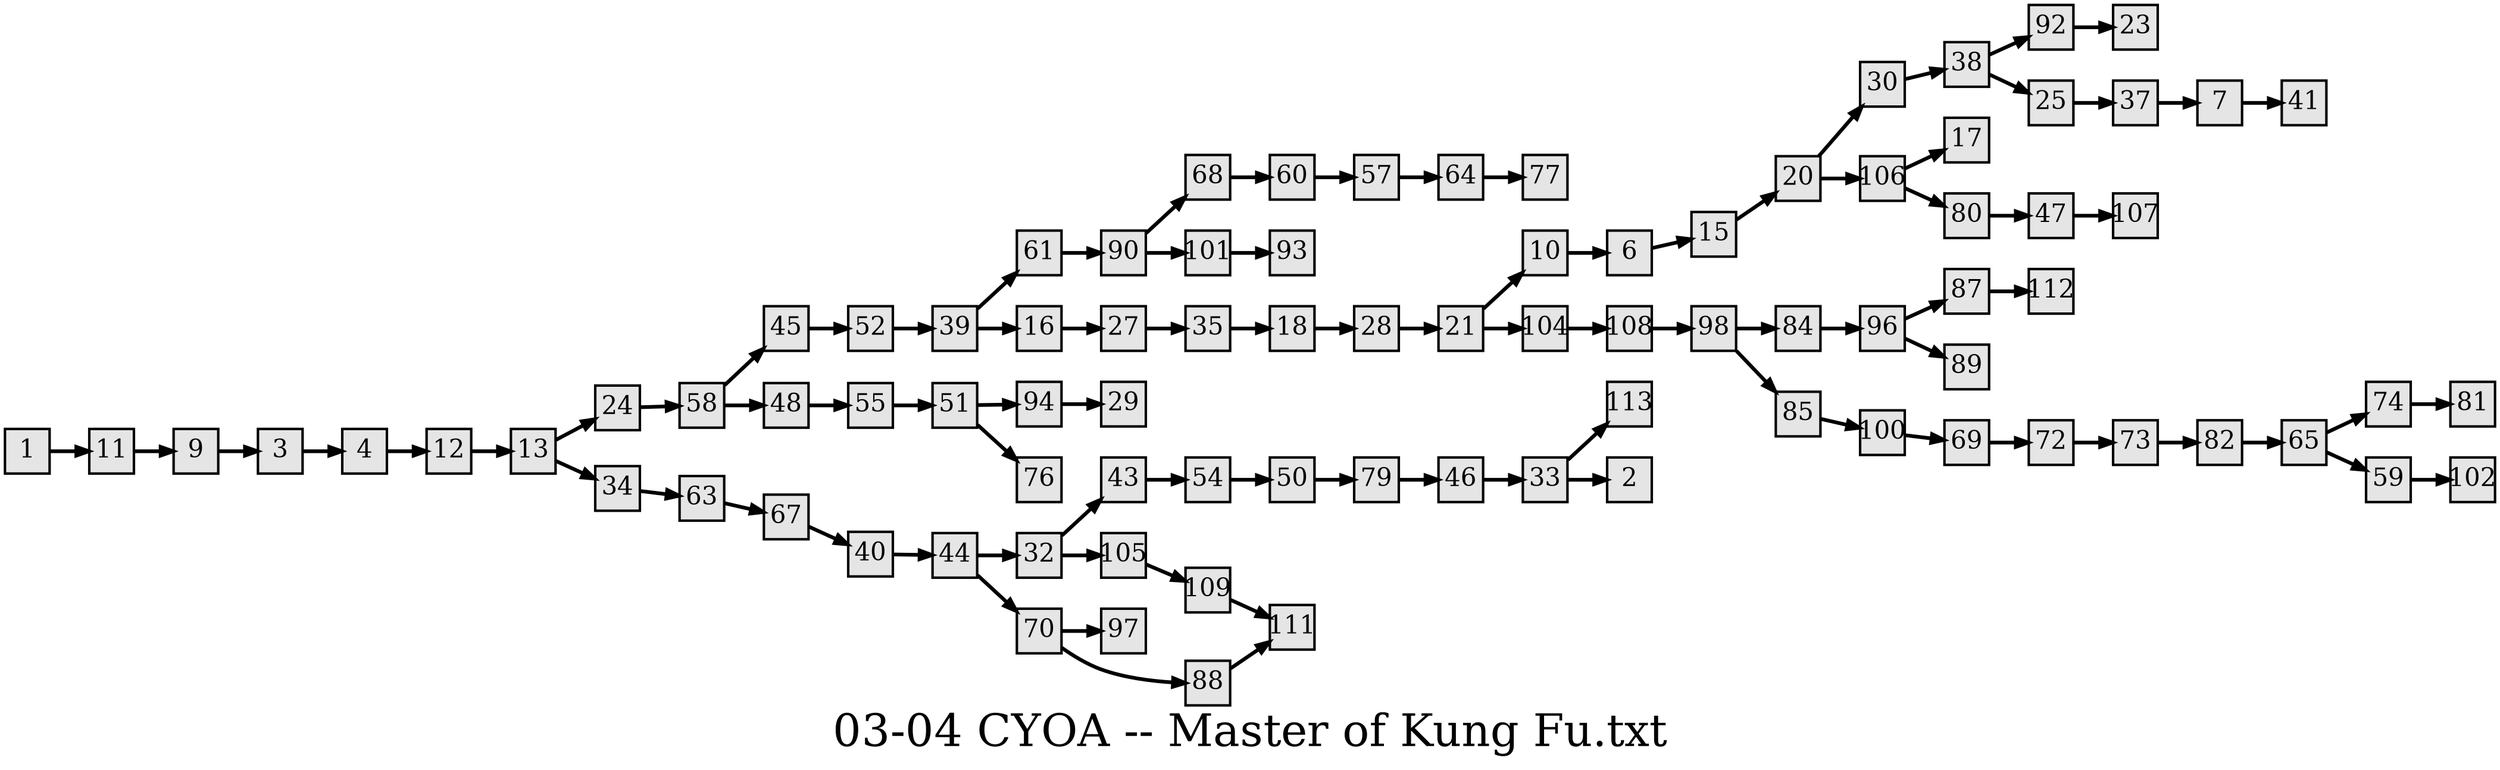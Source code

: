 digraph g{
  graph [ label="03-04 CYOA -- Master of Kung Fu.txt" rankdir=LR, ordering=out, fontsize=36, nodesep="0.35", ranksep="0.45"];
  node  [shape=rect, penwidth=2, fontsize=20, style=filled, fillcolor=grey90, margin="0,0", labelfloat=true, regular=true, fixedsize=true];
  edge  [labelfloat=true, penwidth=3, fontsize=12];

  1 -> 11;
  3 -> 4;
  4 -> 12;
  6 -> 15;
  7 -> 41;
  9 -> 3;
  10 -> 6;
  11 -> 9;
  12 -> 13;
  13 -> 24;
  13 -> 34;
  15 -> 20;
  16 -> 27;
  18 -> 28;
  20 -> 30;
  20 -> 106;
  21 -> 10;
  21 -> 104;
  24 -> 58;
  25 -> 37;
  27 -> 35;
  28 -> 21;
  30 -> 38;
  32 -> 43;
  32 -> 105;
  33 -> 113;
  33 -> 2;
  34 -> 63;
  35 -> 18;
  37 -> 7;
  38 -> 92;
  38 -> 25;
  39 -> 61;
  39 -> 16;
  40 -> 44;
  43 -> 54;
  44 -> 32;
  44 -> 70;
  45 -> 52;
  46 -> 33;
  47 -> 107;
  48 -> 55;
  50 -> 79;
  51 -> 94;
  51 -> 76;
  52 -> 39;
  54 -> 50;
  55 -> 51;
  57 -> 64;
  58 -> 45;
  58 -> 48;
  59 -> 102;
  60 -> 57;
  61 -> 90;
  63 -> 67;
  64 -> 77;
  65 -> 74;
  65 -> 59;
  67 -> 40;
  68 -> 60;
  69 -> 72;
  70 -> 97;
  70 -> 88;
  72 -> 73;
  73 -> 82;
  74 -> 81;
  79 -> 46;
  80 -> 47;
  82 -> 65;
  84 -> 96;
  85 -> 100;
  87 -> 112;
  88 -> 111;
  90 -> 68;
  90 -> 101;
  92 -> 23;
  94 -> 29;
  96 -> 87;
  96 -> 89;
  98 -> 84;
  98 -> 85;
  100 -> 69;
  101 -> 93;
  104 -> 108;
  105 -> 109;
  106 -> 17;
  106 -> 80;
  108 -> 98;
  109 -> 111;

}

